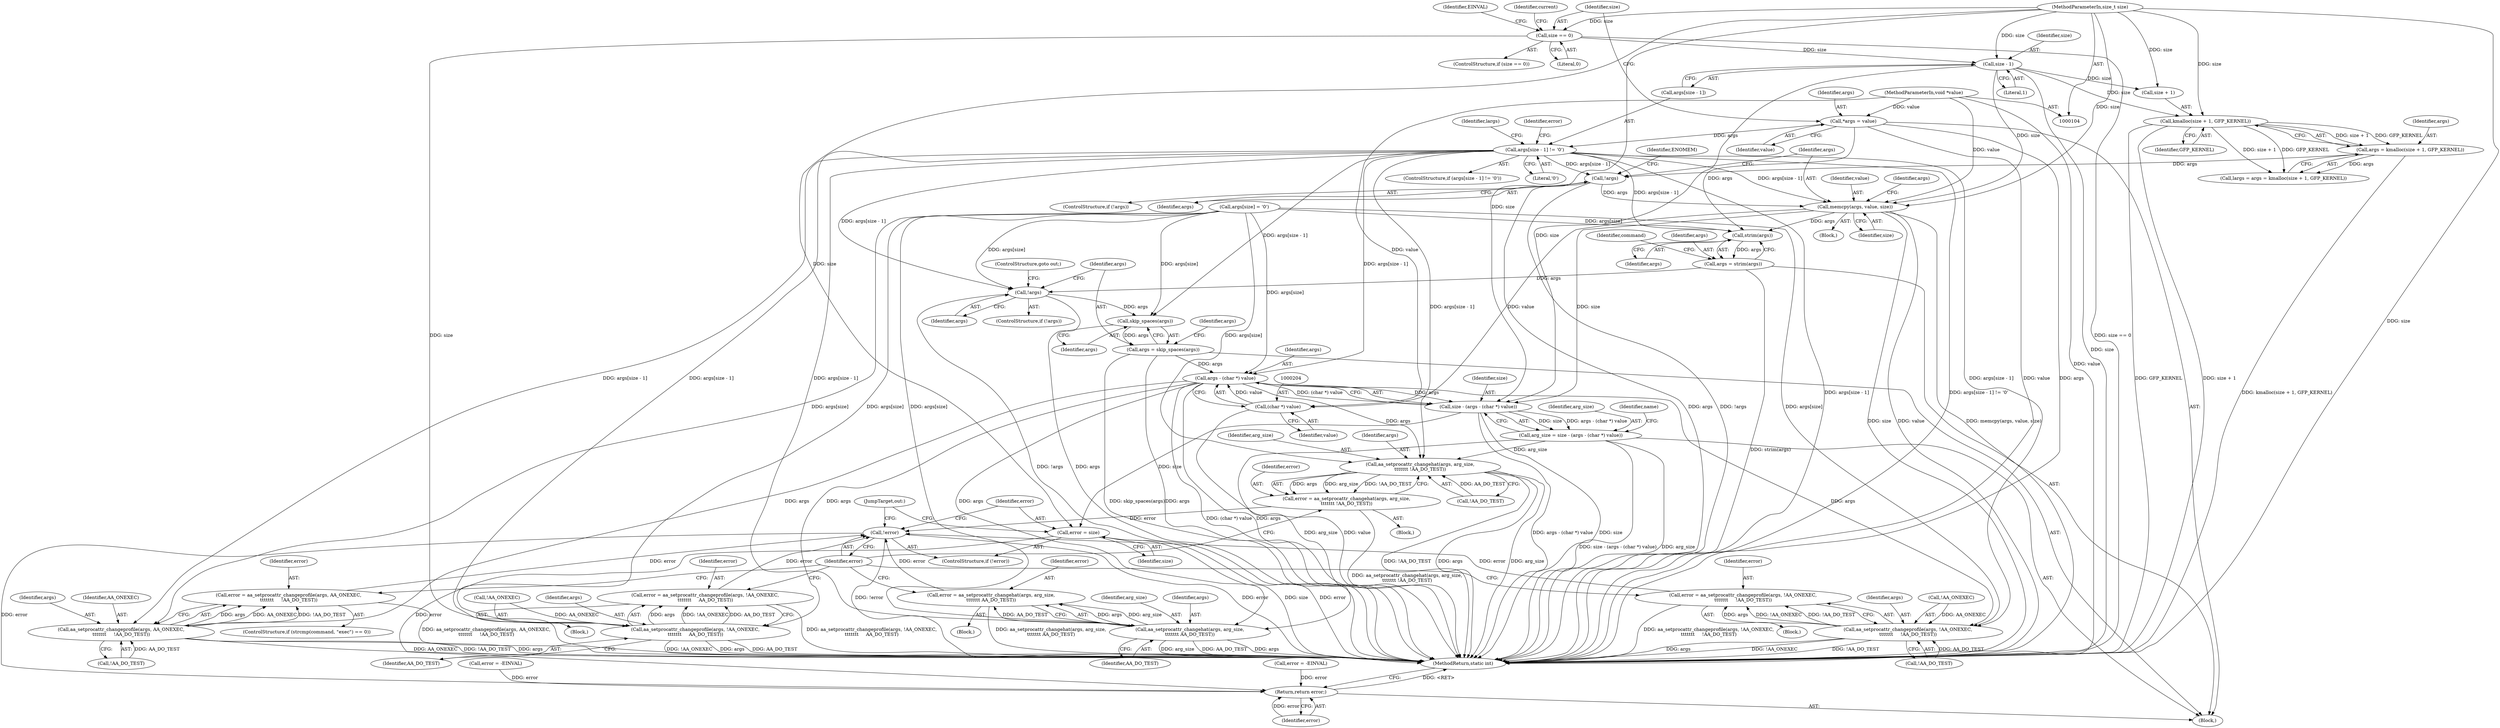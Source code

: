 digraph "0_linux_30a46a4647fd1df9cf52e43bf467f0d9265096ca@API" {
"1000161" [label="(Call,memcpy(args, value, size))"];
"1000156" [label="(Call,!args)"];
"1000138" [label="(Call,args[size - 1] != '\0')"];
"1000118" [label="(Call,*args = value)"];
"1000107" [label="(MethodParameterIn,void *value)"];
"1000148" [label="(Call,args = kmalloc(size + 1, GFP_KERNEL))"];
"1000150" [label="(Call,kmalloc(size + 1, GFP_KERNEL))"];
"1000141" [label="(Call,size - 1)"];
"1000124" [label="(Call,size == 0)"];
"1000108" [label="(MethodParameterIn,size_t size)"];
"1000176" [label="(Call,strim(args))"];
"1000174" [label="(Call,args = strim(args))"];
"1000185" [label="(Call,!args)"];
"1000190" [label="(Call,skip_spaces(args))"];
"1000188" [label="(Call,args = skip_spaces(args))"];
"1000201" [label="(Call,args - (char *) value)"];
"1000199" [label="(Call,size - (args - (char *) value))"];
"1000197" [label="(Call,arg_size = size - (args - (char *) value))"];
"1000222" [label="(Call,aa_setprocattr_changehat(args, arg_size,\n\t\t\t\t\t\t\t !AA_DO_TEST))"];
"1000220" [label="(Call,error = aa_setprocattr_changehat(args, arg_size,\n\t\t\t\t\t\t\t !AA_DO_TEST))"];
"1000300" [label="(Call,!error)"];
"1000308" [label="(Return,return error;)"];
"1000237" [label="(Call,aa_setprocattr_changehat(args, arg_size,\n\t\t\t\t\t\t\t AA_DO_TEST))"];
"1000235" [label="(Call,error = aa_setprocattr_changehat(args, arg_size,\n\t\t\t\t\t\t\t AA_DO_TEST))"];
"1000302" [label="(Call,error = size)"];
"1000251" [label="(Call,aa_setprocattr_changeprofile(args, !AA_ONEXEC,\n\t\t\t\t\t\t\t     !AA_DO_TEST))"];
"1000249" [label="(Call,error = aa_setprocattr_changeprofile(args, !AA_ONEXEC,\n\t\t\t\t\t\t\t     !AA_DO_TEST))"];
"1000267" [label="(Call,aa_setprocattr_changeprofile(args, !AA_ONEXEC,\n\t\t\t\t\t\t\t     AA_DO_TEST))"];
"1000265" [label="(Call,error = aa_setprocattr_changeprofile(args, !AA_ONEXEC,\n\t\t\t\t\t\t\t     AA_DO_TEST))"];
"1000290" [label="(Call,aa_setprocattr_changeprofile(args, AA_ONEXEC,\n\t\t\t\t\t\t\t     !AA_DO_TEST))"];
"1000288" [label="(Call,error = aa_setprocattr_changeprofile(args, AA_ONEXEC,\n\t\t\t\t\t\t\t     !AA_DO_TEST))"];
"1000203" [label="(Call,(char *) value)"];
"1000175" [label="(Identifier,args)"];
"1000249" [label="(Call,error = aa_setprocattr_changeprofile(args, !AA_ONEXEC,\n\t\t\t\t\t\t\t     !AA_DO_TEST))"];
"1000195" [label="(Identifier,args)"];
"1000142" [label="(Identifier,size)"];
"1000282" [label="(ControlStructure,if (strcmp(command, \"exec\") == 0))"];
"1000235" [label="(Call,error = aa_setprocattr_changehat(args, arg_size,\n\t\t\t\t\t\t\t AA_DO_TEST))"];
"1000123" [label="(ControlStructure,if (size == 0))"];
"1000155" [label="(ControlStructure,if (!args))"];
"1000251" [label="(Call,aa_setprocattr_changeprofile(args, !AA_ONEXEC,\n\t\t\t\t\t\t\t     !AA_DO_TEST))"];
"1000267" [label="(Call,aa_setprocattr_changeprofile(args, !AA_ONEXEC,\n\t\t\t\t\t\t\t     AA_DO_TEST))"];
"1000300" [label="(Call,!error)"];
"1000266" [label="(Identifier,error)"];
"1000177" [label="(Identifier,args)"];
"1000150" [label="(Call,kmalloc(size + 1, GFP_KERNEL))"];
"1000351" [label="(MethodReturn,static int)"];
"1000239" [label="(Identifier,arg_size)"];
"1000198" [label="(Identifier,arg_size)"];
"1000145" [label="(Block,)"];
"1000189" [label="(Identifier,args)"];
"1000236" [label="(Identifier,error)"];
"1000302" [label="(Call,error = size)"];
"1000141" [label="(Call,size - 1)"];
"1000162" [label="(Identifier,args)"];
"1000156" [label="(Call,!args)"];
"1000108" [label="(MethodParameterIn,size_t size)"];
"1000163" [label="(Identifier,value)"];
"1000265" [label="(Call,error = aa_setprocattr_changeprofile(args, !AA_ONEXEC,\n\t\t\t\t\t\t\t     AA_DO_TEST))"];
"1000118" [label="(Call,*args = value)"];
"1000203" [label="(Call,(char *) value)"];
"1000129" [label="(Identifier,EINVAL)"];
"1000176" [label="(Call,strim(args))"];
"1000219" [label="(Block,)"];
"1000147" [label="(Identifier,largs)"];
"1000209" [label="(Identifier,name)"];
"1000240" [label="(Identifier,AA_DO_TEST)"];
"1000185" [label="(Call,!args)"];
"1000222" [label="(Call,aa_setprocattr_changehat(args, arg_size,\n\t\t\t\t\t\t\t !AA_DO_TEST))"];
"1000252" [label="(Identifier,args)"];
"1000220" [label="(Call,error = aa_setprocattr_changehat(args, arg_size,\n\t\t\t\t\t\t\t !AA_DO_TEST))"];
"1000305" [label="(JumpTarget,out:)"];
"1000126" [label="(Literal,0)"];
"1000238" [label="(Identifier,args)"];
"1000199" [label="(Call,size - (args - (char *) value))"];
"1000303" [label="(Identifier,error)"];
"1000341" [label="(Call,error = -EINVAL)"];
"1000132" [label="(Identifier,current)"];
"1000137" [label="(ControlStructure,if (args[size - 1] != '\0'))"];
"1000234" [label="(Block,)"];
"1000269" [label="(Call,!AA_ONEXEC)"];
"1000191" [label="(Identifier,args)"];
"1000171" [label="(Identifier,error)"];
"1000255" [label="(Call,!AA_DO_TEST)"];
"1000188" [label="(Call,args = skip_spaces(args))"];
"1000143" [label="(Literal,1)"];
"1000250" [label="(Identifier,error)"];
"1000154" [label="(Identifier,GFP_KERNEL)"];
"1000138" [label="(Call,args[size - 1] != '\0')"];
"1000237" [label="(Call,aa_setprocattr_changehat(args, arg_size,\n\t\t\t\t\t\t\t AA_DO_TEST))"];
"1000119" [label="(Identifier,args)"];
"1000268" [label="(Identifier,args)"];
"1000170" [label="(Call,error = -EINVAL)"];
"1000253" [label="(Call,!AA_ONEXEC)"];
"1000223" [label="(Identifier,args)"];
"1000308" [label="(Return,return error;)"];
"1000151" [label="(Call,size + 1)"];
"1000164" [label="(Identifier,size)"];
"1000165" [label="(Call,args[size] = '\0')"];
"1000107" [label="(MethodParameterIn,void *value)"];
"1000309" [label="(Identifier,error)"];
"1000202" [label="(Identifier,args)"];
"1000197" [label="(Call,arg_size = size - (args - (char *) value))"];
"1000149" [label="(Identifier,args)"];
"1000187" [label="(ControlStructure,goto out;)"];
"1000225" [label="(Call,!AA_DO_TEST)"];
"1000304" [label="(Identifier,size)"];
"1000167" [label="(Identifier,args)"];
"1000248" [label="(Block,)"];
"1000148" [label="(Call,args = kmalloc(size + 1, GFP_KERNEL))"];
"1000289" [label="(Identifier,error)"];
"1000146" [label="(Call,largs = args = kmalloc(size + 1, GFP_KERNEL))"];
"1000299" [label="(ControlStructure,if (!error))"];
"1000291" [label="(Identifier,args)"];
"1000109" [label="(Block,)"];
"1000190" [label="(Call,skip_spaces(args))"];
"1000124" [label="(Call,size == 0)"];
"1000144" [label="(Literal,'\0')"];
"1000157" [label="(Identifier,args)"];
"1000200" [label="(Identifier,size)"];
"1000186" [label="(Identifier,args)"];
"1000161" [label="(Call,memcpy(args, value, size))"];
"1000301" [label="(Identifier,error)"];
"1000160" [label="(Identifier,ENOMEM)"];
"1000174" [label="(Call,args = strim(args))"];
"1000290" [label="(Call,aa_setprocattr_changeprofile(args, AA_ONEXEC,\n\t\t\t\t\t\t\t     !AA_DO_TEST))"];
"1000221" [label="(Identifier,error)"];
"1000184" [label="(ControlStructure,if (!args))"];
"1000271" [label="(Identifier,AA_DO_TEST)"];
"1000292" [label="(Identifier,AA_ONEXEC)"];
"1000201" [label="(Call,args - (char *) value)"];
"1000125" [label="(Identifier,size)"];
"1000139" [label="(Call,args[size - 1])"];
"1000120" [label="(Identifier,value)"];
"1000224" [label="(Identifier,arg_size)"];
"1000288" [label="(Call,error = aa_setprocattr_changeprofile(args, AA_ONEXEC,\n\t\t\t\t\t\t\t     !AA_DO_TEST))"];
"1000264" [label="(Block,)"];
"1000179" [label="(Identifier,command)"];
"1000205" [label="(Identifier,value)"];
"1000293" [label="(Call,!AA_DO_TEST)"];
"1000161" -> "1000145"  [label="AST: "];
"1000161" -> "1000164"  [label="CFG: "];
"1000162" -> "1000161"  [label="AST: "];
"1000163" -> "1000161"  [label="AST: "];
"1000164" -> "1000161"  [label="AST: "];
"1000167" -> "1000161"  [label="CFG: "];
"1000161" -> "1000351"  [label="DDG: size"];
"1000161" -> "1000351"  [label="DDG: value"];
"1000161" -> "1000351"  [label="DDG: memcpy(args, value, size)"];
"1000156" -> "1000161"  [label="DDG: args"];
"1000138" -> "1000161"  [label="DDG: args[size - 1]"];
"1000107" -> "1000161"  [label="DDG: value"];
"1000108" -> "1000161"  [label="DDG: size"];
"1000141" -> "1000161"  [label="DDG: size"];
"1000161" -> "1000176"  [label="DDG: args"];
"1000161" -> "1000199"  [label="DDG: size"];
"1000161" -> "1000203"  [label="DDG: value"];
"1000156" -> "1000155"  [label="AST: "];
"1000156" -> "1000157"  [label="CFG: "];
"1000157" -> "1000156"  [label="AST: "];
"1000160" -> "1000156"  [label="CFG: "];
"1000162" -> "1000156"  [label="CFG: "];
"1000156" -> "1000351"  [label="DDG: args"];
"1000156" -> "1000351"  [label="DDG: !args"];
"1000138" -> "1000156"  [label="DDG: args[size - 1]"];
"1000148" -> "1000156"  [label="DDG: args"];
"1000138" -> "1000137"  [label="AST: "];
"1000138" -> "1000144"  [label="CFG: "];
"1000139" -> "1000138"  [label="AST: "];
"1000144" -> "1000138"  [label="AST: "];
"1000147" -> "1000138"  [label="CFG: "];
"1000171" -> "1000138"  [label="CFG: "];
"1000138" -> "1000351"  [label="DDG: args[size - 1]"];
"1000138" -> "1000351"  [label="DDG: args[size - 1] != '\0'"];
"1000118" -> "1000138"  [label="DDG: args"];
"1000138" -> "1000176"  [label="DDG: args[size - 1]"];
"1000138" -> "1000185"  [label="DDG: args[size - 1]"];
"1000138" -> "1000190"  [label="DDG: args[size - 1]"];
"1000138" -> "1000201"  [label="DDG: args[size - 1]"];
"1000138" -> "1000222"  [label="DDG: args[size - 1]"];
"1000138" -> "1000237"  [label="DDG: args[size - 1]"];
"1000138" -> "1000251"  [label="DDG: args[size - 1]"];
"1000138" -> "1000267"  [label="DDG: args[size - 1]"];
"1000138" -> "1000290"  [label="DDG: args[size - 1]"];
"1000118" -> "1000109"  [label="AST: "];
"1000118" -> "1000120"  [label="CFG: "];
"1000119" -> "1000118"  [label="AST: "];
"1000120" -> "1000118"  [label="AST: "];
"1000125" -> "1000118"  [label="CFG: "];
"1000118" -> "1000351"  [label="DDG: value"];
"1000118" -> "1000351"  [label="DDG: args"];
"1000107" -> "1000118"  [label="DDG: value"];
"1000118" -> "1000176"  [label="DDG: args"];
"1000107" -> "1000104"  [label="AST: "];
"1000107" -> "1000351"  [label="DDG: value"];
"1000107" -> "1000203"  [label="DDG: value"];
"1000148" -> "1000146"  [label="AST: "];
"1000148" -> "1000150"  [label="CFG: "];
"1000149" -> "1000148"  [label="AST: "];
"1000150" -> "1000148"  [label="AST: "];
"1000146" -> "1000148"  [label="CFG: "];
"1000148" -> "1000351"  [label="DDG: kmalloc(size + 1, GFP_KERNEL)"];
"1000148" -> "1000146"  [label="DDG: args"];
"1000150" -> "1000148"  [label="DDG: size + 1"];
"1000150" -> "1000148"  [label="DDG: GFP_KERNEL"];
"1000150" -> "1000154"  [label="CFG: "];
"1000151" -> "1000150"  [label="AST: "];
"1000154" -> "1000150"  [label="AST: "];
"1000150" -> "1000351"  [label="DDG: GFP_KERNEL"];
"1000150" -> "1000351"  [label="DDG: size + 1"];
"1000150" -> "1000146"  [label="DDG: size + 1"];
"1000150" -> "1000146"  [label="DDG: GFP_KERNEL"];
"1000141" -> "1000150"  [label="DDG: size"];
"1000108" -> "1000150"  [label="DDG: size"];
"1000141" -> "1000139"  [label="AST: "];
"1000141" -> "1000143"  [label="CFG: "];
"1000142" -> "1000141"  [label="AST: "];
"1000143" -> "1000141"  [label="AST: "];
"1000139" -> "1000141"  [label="CFG: "];
"1000141" -> "1000351"  [label="DDG: size"];
"1000124" -> "1000141"  [label="DDG: size"];
"1000108" -> "1000141"  [label="DDG: size"];
"1000141" -> "1000151"  [label="DDG: size"];
"1000141" -> "1000199"  [label="DDG: size"];
"1000124" -> "1000123"  [label="AST: "];
"1000124" -> "1000126"  [label="CFG: "];
"1000125" -> "1000124"  [label="AST: "];
"1000126" -> "1000124"  [label="AST: "];
"1000129" -> "1000124"  [label="CFG: "];
"1000132" -> "1000124"  [label="CFG: "];
"1000124" -> "1000351"  [label="DDG: size"];
"1000124" -> "1000351"  [label="DDG: size == 0"];
"1000108" -> "1000124"  [label="DDG: size"];
"1000108" -> "1000104"  [label="AST: "];
"1000108" -> "1000351"  [label="DDG: size"];
"1000108" -> "1000151"  [label="DDG: size"];
"1000108" -> "1000199"  [label="DDG: size"];
"1000108" -> "1000302"  [label="DDG: size"];
"1000176" -> "1000174"  [label="AST: "];
"1000176" -> "1000177"  [label="CFG: "];
"1000177" -> "1000176"  [label="AST: "];
"1000174" -> "1000176"  [label="CFG: "];
"1000176" -> "1000174"  [label="DDG: args"];
"1000165" -> "1000176"  [label="DDG: args[size]"];
"1000174" -> "1000109"  [label="AST: "];
"1000175" -> "1000174"  [label="AST: "];
"1000179" -> "1000174"  [label="CFG: "];
"1000174" -> "1000351"  [label="DDG: strim(args)"];
"1000174" -> "1000185"  [label="DDG: args"];
"1000185" -> "1000184"  [label="AST: "];
"1000185" -> "1000186"  [label="CFG: "];
"1000186" -> "1000185"  [label="AST: "];
"1000187" -> "1000185"  [label="CFG: "];
"1000189" -> "1000185"  [label="CFG: "];
"1000185" -> "1000351"  [label="DDG: !args"];
"1000185" -> "1000351"  [label="DDG: args"];
"1000165" -> "1000185"  [label="DDG: args[size]"];
"1000185" -> "1000190"  [label="DDG: args"];
"1000190" -> "1000188"  [label="AST: "];
"1000190" -> "1000191"  [label="CFG: "];
"1000191" -> "1000190"  [label="AST: "];
"1000188" -> "1000190"  [label="CFG: "];
"1000190" -> "1000188"  [label="DDG: args"];
"1000165" -> "1000190"  [label="DDG: args[size]"];
"1000188" -> "1000109"  [label="AST: "];
"1000189" -> "1000188"  [label="AST: "];
"1000195" -> "1000188"  [label="CFG: "];
"1000188" -> "1000351"  [label="DDG: skip_spaces(args)"];
"1000188" -> "1000351"  [label="DDG: args"];
"1000188" -> "1000201"  [label="DDG: args"];
"1000201" -> "1000199"  [label="AST: "];
"1000201" -> "1000203"  [label="CFG: "];
"1000202" -> "1000201"  [label="AST: "];
"1000203" -> "1000201"  [label="AST: "];
"1000199" -> "1000201"  [label="CFG: "];
"1000201" -> "1000351"  [label="DDG: (char *) value"];
"1000201" -> "1000351"  [label="DDG: args"];
"1000201" -> "1000199"  [label="DDG: args"];
"1000201" -> "1000199"  [label="DDG: (char *) value"];
"1000165" -> "1000201"  [label="DDG: args[size]"];
"1000203" -> "1000201"  [label="DDG: value"];
"1000201" -> "1000222"  [label="DDG: args"];
"1000201" -> "1000237"  [label="DDG: args"];
"1000201" -> "1000251"  [label="DDG: args"];
"1000201" -> "1000267"  [label="DDG: args"];
"1000201" -> "1000290"  [label="DDG: args"];
"1000199" -> "1000197"  [label="AST: "];
"1000200" -> "1000199"  [label="AST: "];
"1000197" -> "1000199"  [label="CFG: "];
"1000199" -> "1000351"  [label="DDG: args - (char *) value"];
"1000199" -> "1000351"  [label="DDG: size"];
"1000199" -> "1000197"  [label="DDG: size"];
"1000199" -> "1000197"  [label="DDG: args - (char *) value"];
"1000199" -> "1000302"  [label="DDG: size"];
"1000197" -> "1000109"  [label="AST: "];
"1000198" -> "1000197"  [label="AST: "];
"1000209" -> "1000197"  [label="CFG: "];
"1000197" -> "1000351"  [label="DDG: size - (args - (char *) value)"];
"1000197" -> "1000351"  [label="DDG: arg_size"];
"1000197" -> "1000222"  [label="DDG: arg_size"];
"1000197" -> "1000237"  [label="DDG: arg_size"];
"1000222" -> "1000220"  [label="AST: "];
"1000222" -> "1000225"  [label="CFG: "];
"1000223" -> "1000222"  [label="AST: "];
"1000224" -> "1000222"  [label="AST: "];
"1000225" -> "1000222"  [label="AST: "];
"1000220" -> "1000222"  [label="CFG: "];
"1000222" -> "1000351"  [label="DDG: !AA_DO_TEST"];
"1000222" -> "1000351"  [label="DDG: args"];
"1000222" -> "1000351"  [label="DDG: arg_size"];
"1000222" -> "1000220"  [label="DDG: args"];
"1000222" -> "1000220"  [label="DDG: arg_size"];
"1000222" -> "1000220"  [label="DDG: !AA_DO_TEST"];
"1000165" -> "1000222"  [label="DDG: args[size]"];
"1000225" -> "1000222"  [label="DDG: AA_DO_TEST"];
"1000220" -> "1000219"  [label="AST: "];
"1000221" -> "1000220"  [label="AST: "];
"1000301" -> "1000220"  [label="CFG: "];
"1000220" -> "1000351"  [label="DDG: aa_setprocattr_changehat(args, arg_size,\n\t\t\t\t\t\t\t !AA_DO_TEST)"];
"1000220" -> "1000300"  [label="DDG: error"];
"1000300" -> "1000299"  [label="AST: "];
"1000300" -> "1000301"  [label="CFG: "];
"1000301" -> "1000300"  [label="AST: "];
"1000303" -> "1000300"  [label="CFG: "];
"1000305" -> "1000300"  [label="CFG: "];
"1000300" -> "1000351"  [label="DDG: error"];
"1000300" -> "1000351"  [label="DDG: !error"];
"1000235" -> "1000300"  [label="DDG: error"];
"1000288" -> "1000300"  [label="DDG: error"];
"1000265" -> "1000300"  [label="DDG: error"];
"1000249" -> "1000300"  [label="DDG: error"];
"1000300" -> "1000308"  [label="DDG: error"];
"1000308" -> "1000109"  [label="AST: "];
"1000308" -> "1000309"  [label="CFG: "];
"1000309" -> "1000308"  [label="AST: "];
"1000351" -> "1000308"  [label="CFG: "];
"1000308" -> "1000351"  [label="DDG: <RET>"];
"1000309" -> "1000308"  [label="DDG: error"];
"1000302" -> "1000308"  [label="DDG: error"];
"1000341" -> "1000308"  [label="DDG: error"];
"1000170" -> "1000308"  [label="DDG: error"];
"1000237" -> "1000235"  [label="AST: "];
"1000237" -> "1000240"  [label="CFG: "];
"1000238" -> "1000237"  [label="AST: "];
"1000239" -> "1000237"  [label="AST: "];
"1000240" -> "1000237"  [label="AST: "];
"1000235" -> "1000237"  [label="CFG: "];
"1000237" -> "1000351"  [label="DDG: arg_size"];
"1000237" -> "1000351"  [label="DDG: AA_DO_TEST"];
"1000237" -> "1000351"  [label="DDG: args"];
"1000237" -> "1000235"  [label="DDG: args"];
"1000237" -> "1000235"  [label="DDG: arg_size"];
"1000237" -> "1000235"  [label="DDG: AA_DO_TEST"];
"1000165" -> "1000237"  [label="DDG: args[size]"];
"1000235" -> "1000234"  [label="AST: "];
"1000236" -> "1000235"  [label="AST: "];
"1000301" -> "1000235"  [label="CFG: "];
"1000235" -> "1000351"  [label="DDG: aa_setprocattr_changehat(args, arg_size,\n\t\t\t\t\t\t\t AA_DO_TEST)"];
"1000302" -> "1000299"  [label="AST: "];
"1000302" -> "1000304"  [label="CFG: "];
"1000303" -> "1000302"  [label="AST: "];
"1000304" -> "1000302"  [label="AST: "];
"1000305" -> "1000302"  [label="CFG: "];
"1000302" -> "1000351"  [label="DDG: size"];
"1000302" -> "1000351"  [label="DDG: error"];
"1000251" -> "1000249"  [label="AST: "];
"1000251" -> "1000255"  [label="CFG: "];
"1000252" -> "1000251"  [label="AST: "];
"1000253" -> "1000251"  [label="AST: "];
"1000255" -> "1000251"  [label="AST: "];
"1000249" -> "1000251"  [label="CFG: "];
"1000251" -> "1000351"  [label="DDG: !AA_ONEXEC"];
"1000251" -> "1000351"  [label="DDG: !AA_DO_TEST"];
"1000251" -> "1000351"  [label="DDG: args"];
"1000251" -> "1000249"  [label="DDG: args"];
"1000251" -> "1000249"  [label="DDG: !AA_ONEXEC"];
"1000251" -> "1000249"  [label="DDG: !AA_DO_TEST"];
"1000165" -> "1000251"  [label="DDG: args[size]"];
"1000253" -> "1000251"  [label="DDG: AA_ONEXEC"];
"1000255" -> "1000251"  [label="DDG: AA_DO_TEST"];
"1000249" -> "1000248"  [label="AST: "];
"1000250" -> "1000249"  [label="AST: "];
"1000301" -> "1000249"  [label="CFG: "];
"1000249" -> "1000351"  [label="DDG: aa_setprocattr_changeprofile(args, !AA_ONEXEC,\n\t\t\t\t\t\t\t     !AA_DO_TEST)"];
"1000267" -> "1000265"  [label="AST: "];
"1000267" -> "1000271"  [label="CFG: "];
"1000268" -> "1000267"  [label="AST: "];
"1000269" -> "1000267"  [label="AST: "];
"1000271" -> "1000267"  [label="AST: "];
"1000265" -> "1000267"  [label="CFG: "];
"1000267" -> "1000351"  [label="DDG: !AA_ONEXEC"];
"1000267" -> "1000351"  [label="DDG: args"];
"1000267" -> "1000351"  [label="DDG: AA_DO_TEST"];
"1000267" -> "1000265"  [label="DDG: args"];
"1000267" -> "1000265"  [label="DDG: !AA_ONEXEC"];
"1000267" -> "1000265"  [label="DDG: AA_DO_TEST"];
"1000165" -> "1000267"  [label="DDG: args[size]"];
"1000269" -> "1000267"  [label="DDG: AA_ONEXEC"];
"1000265" -> "1000264"  [label="AST: "];
"1000266" -> "1000265"  [label="AST: "];
"1000301" -> "1000265"  [label="CFG: "];
"1000265" -> "1000351"  [label="DDG: aa_setprocattr_changeprofile(args, !AA_ONEXEC,\n\t\t\t\t\t\t\t     AA_DO_TEST)"];
"1000290" -> "1000288"  [label="AST: "];
"1000290" -> "1000293"  [label="CFG: "];
"1000291" -> "1000290"  [label="AST: "];
"1000292" -> "1000290"  [label="AST: "];
"1000293" -> "1000290"  [label="AST: "];
"1000288" -> "1000290"  [label="CFG: "];
"1000290" -> "1000351"  [label="DDG: args"];
"1000290" -> "1000351"  [label="DDG: AA_ONEXEC"];
"1000290" -> "1000351"  [label="DDG: !AA_DO_TEST"];
"1000290" -> "1000288"  [label="DDG: args"];
"1000290" -> "1000288"  [label="DDG: AA_ONEXEC"];
"1000290" -> "1000288"  [label="DDG: !AA_DO_TEST"];
"1000165" -> "1000290"  [label="DDG: args[size]"];
"1000293" -> "1000290"  [label="DDG: AA_DO_TEST"];
"1000288" -> "1000282"  [label="AST: "];
"1000289" -> "1000288"  [label="AST: "];
"1000301" -> "1000288"  [label="CFG: "];
"1000288" -> "1000351"  [label="DDG: aa_setprocattr_changeprofile(args, AA_ONEXEC,\n\t\t\t\t\t\t\t     !AA_DO_TEST)"];
"1000203" -> "1000205"  [label="CFG: "];
"1000204" -> "1000203"  [label="AST: "];
"1000205" -> "1000203"  [label="AST: "];
"1000203" -> "1000351"  [label="DDG: value"];
}
